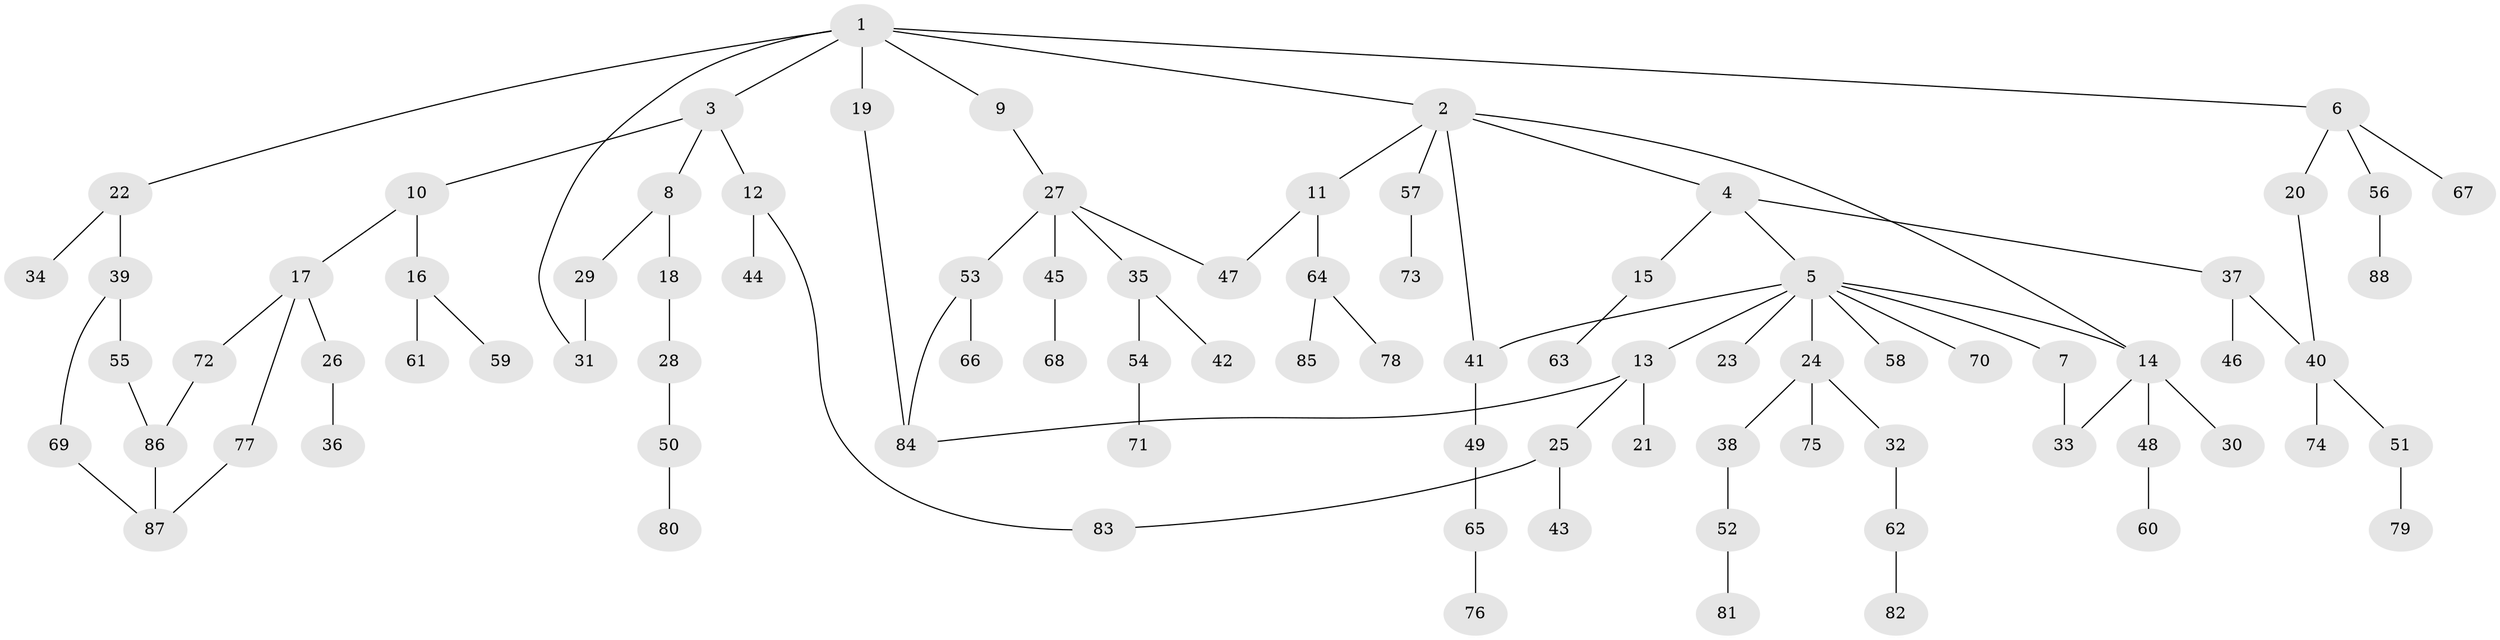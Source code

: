 // Generated by graph-tools (version 1.1) at 2025/34/03/09/25 02:34:18]
// undirected, 88 vertices, 99 edges
graph export_dot {
graph [start="1"]
  node [color=gray90,style=filled];
  1;
  2;
  3;
  4;
  5;
  6;
  7;
  8;
  9;
  10;
  11;
  12;
  13;
  14;
  15;
  16;
  17;
  18;
  19;
  20;
  21;
  22;
  23;
  24;
  25;
  26;
  27;
  28;
  29;
  30;
  31;
  32;
  33;
  34;
  35;
  36;
  37;
  38;
  39;
  40;
  41;
  42;
  43;
  44;
  45;
  46;
  47;
  48;
  49;
  50;
  51;
  52;
  53;
  54;
  55;
  56;
  57;
  58;
  59;
  60;
  61;
  62;
  63;
  64;
  65;
  66;
  67;
  68;
  69;
  70;
  71;
  72;
  73;
  74;
  75;
  76;
  77;
  78;
  79;
  80;
  81;
  82;
  83;
  84;
  85;
  86;
  87;
  88;
  1 -- 2;
  1 -- 3;
  1 -- 6;
  1 -- 9;
  1 -- 19;
  1 -- 22;
  1 -- 31;
  2 -- 4;
  2 -- 11;
  2 -- 14;
  2 -- 57;
  2 -- 41;
  3 -- 8;
  3 -- 10;
  3 -- 12;
  4 -- 5;
  4 -- 15;
  4 -- 37;
  5 -- 7;
  5 -- 13;
  5 -- 23;
  5 -- 24;
  5 -- 41;
  5 -- 58;
  5 -- 70;
  5 -- 14;
  6 -- 20;
  6 -- 56;
  6 -- 67;
  7 -- 33;
  8 -- 18;
  8 -- 29;
  9 -- 27;
  10 -- 16;
  10 -- 17;
  11 -- 64;
  11 -- 47;
  12 -- 44;
  12 -- 83;
  13 -- 21;
  13 -- 25;
  13 -- 84;
  14 -- 30;
  14 -- 48;
  14 -- 33;
  15 -- 63;
  16 -- 59;
  16 -- 61;
  17 -- 26;
  17 -- 72;
  17 -- 77;
  18 -- 28;
  19 -- 84;
  20 -- 40;
  22 -- 34;
  22 -- 39;
  24 -- 32;
  24 -- 38;
  24 -- 75;
  25 -- 43;
  25 -- 83;
  26 -- 36;
  27 -- 35;
  27 -- 45;
  27 -- 47;
  27 -- 53;
  28 -- 50;
  29 -- 31;
  32 -- 62;
  35 -- 42;
  35 -- 54;
  37 -- 46;
  37 -- 40;
  38 -- 52;
  39 -- 55;
  39 -- 69;
  40 -- 51;
  40 -- 74;
  41 -- 49;
  45 -- 68;
  48 -- 60;
  49 -- 65;
  50 -- 80;
  51 -- 79;
  52 -- 81;
  53 -- 66;
  53 -- 84;
  54 -- 71;
  55 -- 86;
  56 -- 88;
  57 -- 73;
  62 -- 82;
  64 -- 78;
  64 -- 85;
  65 -- 76;
  69 -- 87;
  72 -- 86;
  77 -- 87;
  86 -- 87;
}
